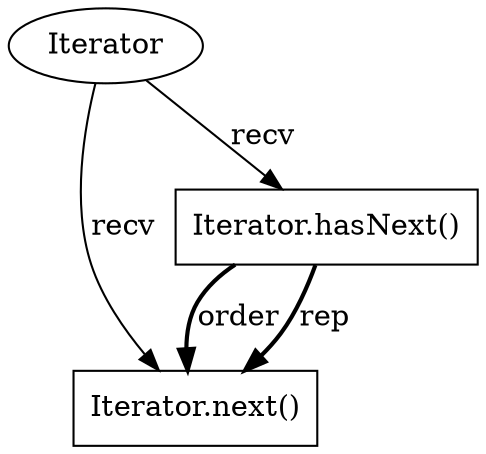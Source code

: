 digraph "AUG" {

  1 [ label="Iterator.next()" shape="box" ];
  2 [ label="Iterator" shape="ellipse" ];
  3 [ label="Iterator.hasNext()" shape="box" ];
  3 -> 1 [ label="order" style="bold" ];
  3 -> 1 [ label="rep" style="bold" ];
  2 -> 1 [ label="recv" style="solid" ];
  2 -> 3 [ label="recv" style="solid" ];
}
